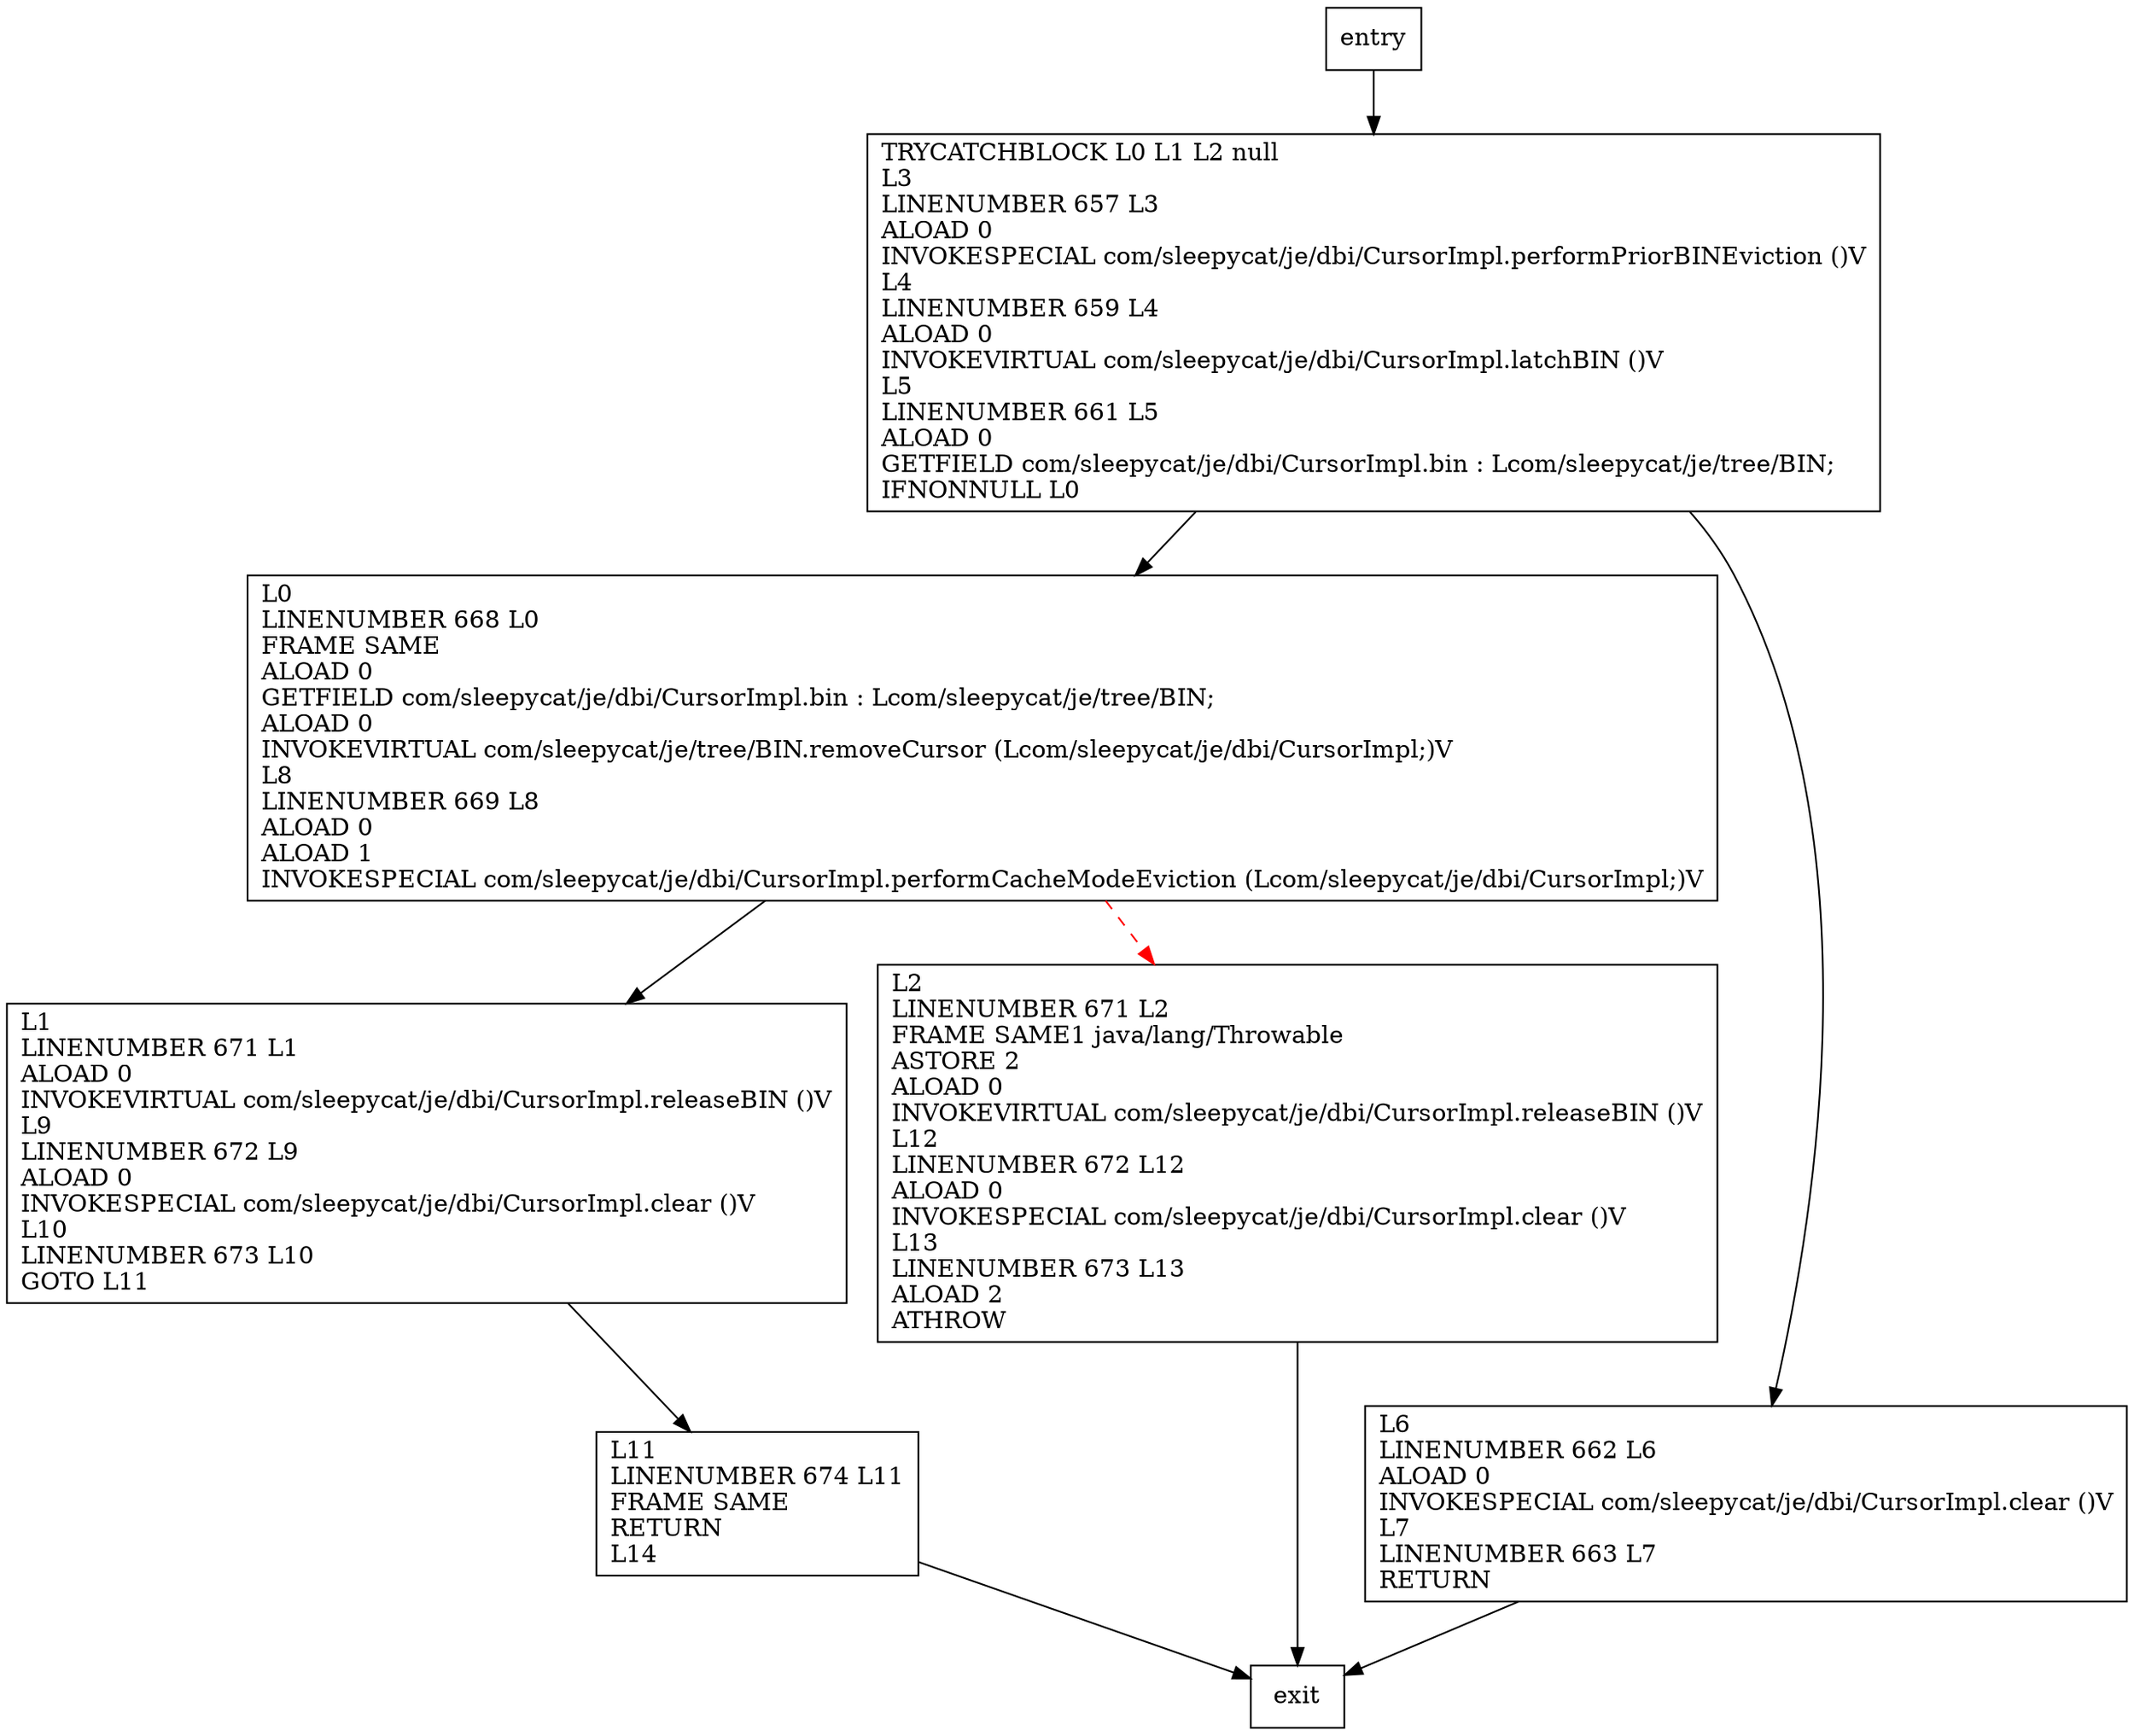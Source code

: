 digraph removeCursorAndPerformCacheEviction {
node [shape=record];
857584148 [label="L0\lLINENUMBER 668 L0\lFRAME SAME\lALOAD 0\lGETFIELD com/sleepycat/je/dbi/CursorImpl.bin : Lcom/sleepycat/je/tree/BIN;\lALOAD 0\lINVOKEVIRTUAL com/sleepycat/je/tree/BIN.removeCursor (Lcom/sleepycat/je/dbi/CursorImpl;)V\lL8\lLINENUMBER 669 L8\lALOAD 0\lALOAD 1\lINVOKESPECIAL com/sleepycat/je/dbi/CursorImpl.performCacheModeEviction (Lcom/sleepycat/je/dbi/CursorImpl;)V\l"];
597836740 [label="L1\lLINENUMBER 671 L1\lALOAD 0\lINVOKEVIRTUAL com/sleepycat/je/dbi/CursorImpl.releaseBIN ()V\lL9\lLINENUMBER 672 L9\lALOAD 0\lINVOKESPECIAL com/sleepycat/je/dbi/CursorImpl.clear ()V\lL10\lLINENUMBER 673 L10\lGOTO L11\l"];
146459877 [label="TRYCATCHBLOCK L0 L1 L2 null\lL3\lLINENUMBER 657 L3\lALOAD 0\lINVOKESPECIAL com/sleepycat/je/dbi/CursorImpl.performPriorBINEviction ()V\lL4\lLINENUMBER 659 L4\lALOAD 0\lINVOKEVIRTUAL com/sleepycat/je/dbi/CursorImpl.latchBIN ()V\lL5\lLINENUMBER 661 L5\lALOAD 0\lGETFIELD com/sleepycat/je/dbi/CursorImpl.bin : Lcom/sleepycat/je/tree/BIN;\lIFNONNULL L0\l"];
639856105 [label="L6\lLINENUMBER 662 L6\lALOAD 0\lINVOKESPECIAL com/sleepycat/je/dbi/CursorImpl.clear ()V\lL7\lLINENUMBER 663 L7\lRETURN\l"];
2020668971 [label="L11\lLINENUMBER 674 L11\lFRAME SAME\lRETURN\lL14\l"];
2023775228 [label="L2\lLINENUMBER 671 L2\lFRAME SAME1 java/lang/Throwable\lASTORE 2\lALOAD 0\lINVOKEVIRTUAL com/sleepycat/je/dbi/CursorImpl.releaseBIN ()V\lL12\lLINENUMBER 672 L12\lALOAD 0\lINVOKESPECIAL com/sleepycat/je/dbi/CursorImpl.clear ()V\lL13\lLINENUMBER 673 L13\lALOAD 2\lATHROW\l"];
entry;
exit;
entry -> 146459877
857584148 -> 597836740
857584148 -> 2023775228 [style=dashed, color=red]
597836740 -> 2020668971
146459877 -> 857584148
146459877 -> 639856105
639856105 -> exit
2020668971 -> exit
2023775228 -> exit
}
